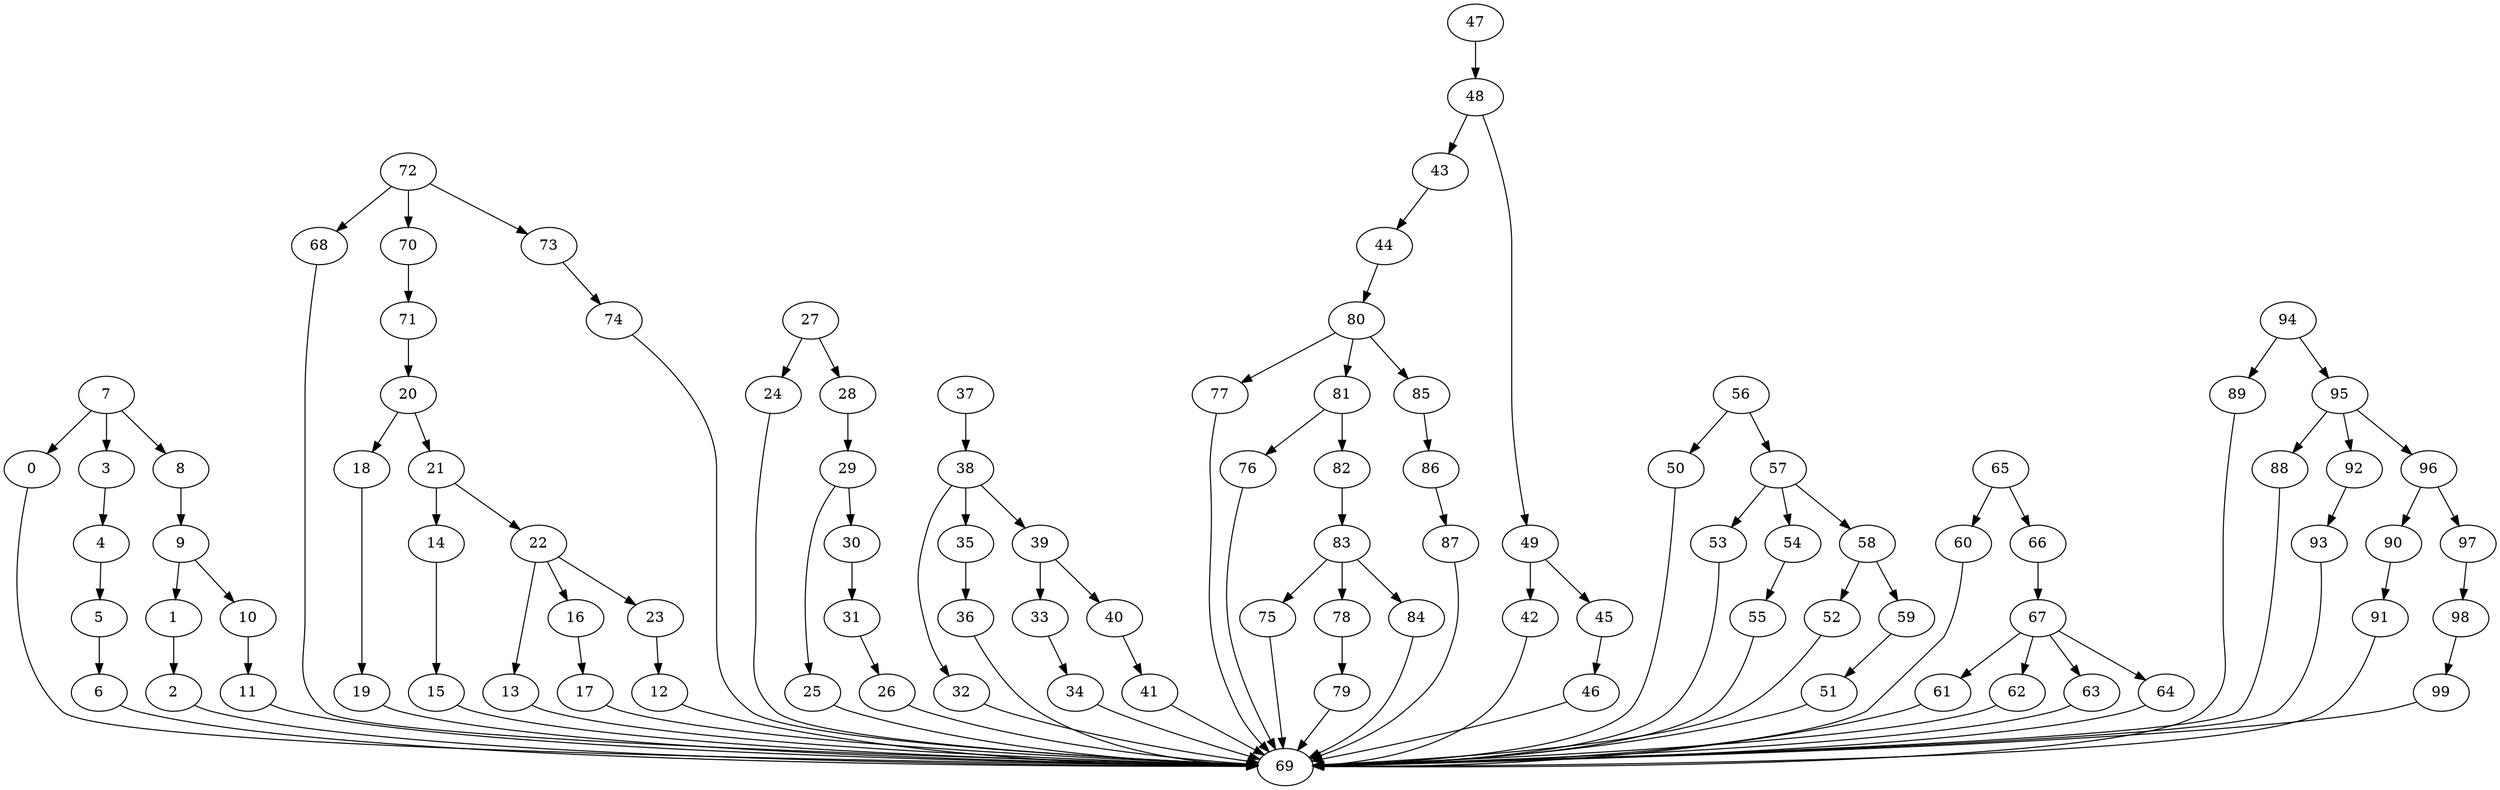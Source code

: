 strict digraph  {
0 [exec=122];
1 [exec=85];
2 [exec=74];
3 [exec=114];
4 [exec=186];
5 [exec=87];
6 [exec=129];
7 [exec=75];
8 [exec=68];
9 [exec=134];
10 [exec=170];
11 [exec=193];
12 [exec=102];
13 [exec=191];
14 [exec=172];
15 [exec=163];
16 [exec=183];
17 [exec=116];
18 [exec=65];
19 [exec=190];
20 [exec=53];
21 [exec=73];
22 [exec=152];
23 [exec=50];
24 [exec=86];
25 [exec=189];
26 [exec=164];
27 [exec=73];
28 [exec=70];
29 [exec=131];
30 [exec=180];
31 [exec=175];
32 [exec=188];
33 [exec=102];
34 [exec=190];
35 [exec=200];
36 [exec=123];
37 [exec=163];
38 [exec=73];
39 [exec=148];
40 [exec=131];
41 [exec=197];
42 [exec=171];
43 [exec=67];
44 [exec=72];
45 [exec=83];
46 [exec=88];
47 [exec=59];
48 [exec=70];
49 [exec=188];
50 [exec=105];
51 [exec=200];
52 [exec=157];
53 [exec=198];
54 [exec=120];
55 [exec=165];
56 [exec=176];
57 [exec=141];
58 [exec=71];
59 [exec=133];
60 [exec=145];
61 [exec=93];
62 [exec=135];
63 [exec=159];
64 [exec=65];
65 [exec=75];
66 [exec=87];
67 [exec=106];
68 [exec=98];
69 [exec=197];
70 [exec=80];
71 [exec=150];
72 [exec=73];
73 [exec=144];
74 [exec=79];
75 [exec=172];
76 [exec=103];
77 [exec=65];
78 [exec=55];
79 [exec=189];
80 [exec=158];
81 [exec=75];
82 [exec=116];
83 [exec=67];
84 [exec=106];
85 [exec=68];
86 [exec=127];
87 [exec=139];
88 [exec=101];
89 [exec=116];
90 [exec=141];
91 [exec=170];
92 [exec=195];
93 [exec=93];
94 [exec=102];
95 [exec=64];
96 [exec=90];
97 [exec=91];
98 [exec=137];
99 [exec=185];
0 -> 69  [comm=5];
1 -> 2  [comm=6];
2 -> 69  [comm=6];
3 -> 4  [comm=11];
4 -> 5  [comm=13];
5 -> 6  [comm=15];
6 -> 69  [comm=16];
7 -> 8  [comm=6];
7 -> 0  [comm=20];
7 -> 3  [comm=19];
8 -> 9  [comm=18];
9 -> 10  [comm=16];
9 -> 1  [comm=10];
10 -> 11  [comm=11];
11 -> 69  [comm=17];
12 -> 69  [comm=14];
13 -> 69  [comm=5];
14 -> 15  [comm=9];
15 -> 69  [comm=9];
16 -> 17  [comm=13];
17 -> 69  [comm=15];
18 -> 19  [comm=15];
19 -> 69  [comm=16];
20 -> 21  [comm=7];
20 -> 18  [comm=15];
21 -> 22  [comm=6];
21 -> 14  [comm=6];
22 -> 23  [comm=13];
22 -> 13  [comm=10];
22 -> 16  [comm=9];
23 -> 12  [comm=14];
24 -> 69  [comm=16];
25 -> 69  [comm=17];
26 -> 69  [comm=9];
27 -> 28  [comm=14];
27 -> 24  [comm=8];
28 -> 29  [comm=20];
29 -> 30  [comm=12];
29 -> 25  [comm=6];
30 -> 31  [comm=14];
31 -> 26  [comm=10];
32 -> 69  [comm=7];
33 -> 34  [comm=14];
34 -> 69  [comm=17];
35 -> 36  [comm=15];
36 -> 69  [comm=14];
37 -> 38  [comm=18];
38 -> 39  [comm=8];
38 -> 32  [comm=8];
38 -> 35  [comm=20];
39 -> 40  [comm=20];
39 -> 33  [comm=15];
40 -> 41  [comm=15];
41 -> 69  [comm=8];
42 -> 69  [comm=20];
43 -> 44  [comm=8];
44 -> 80  [comm=20];
45 -> 46  [comm=18];
46 -> 69  [comm=6];
47 -> 48  [comm=14];
48 -> 49  [comm=15];
48 -> 43  [comm=9];
49 -> 42  [comm=10];
49 -> 45  [comm=17];
50 -> 69  [comm=7];
51 -> 69  [comm=7];
52 -> 69  [comm=7];
53 -> 69  [comm=11];
54 -> 55  [comm=12];
55 -> 69  [comm=6];
56 -> 57  [comm=17];
56 -> 50  [comm=5];
57 -> 58  [comm=8];
57 -> 53  [comm=17];
57 -> 54  [comm=14];
58 -> 59  [comm=19];
58 -> 52  [comm=20];
59 -> 51  [comm=11];
60 -> 69  [comm=18];
61 -> 69  [comm=7];
62 -> 69  [comm=16];
63 -> 69  [comm=12];
64 -> 69  [comm=13];
65 -> 66  [comm=10];
65 -> 60  [comm=18];
66 -> 67  [comm=11];
67 -> 61  [comm=16];
67 -> 62  [comm=8];
67 -> 63  [comm=7];
67 -> 64  [comm=5];
68 -> 69  [comm=19];
70 -> 71  [comm=11];
71 -> 20  [comm=8];
72 -> 73  [comm=20];
72 -> 68  [comm=17];
72 -> 70  [comm=13];
73 -> 74  [comm=11];
74 -> 69  [comm=6];
75 -> 69  [comm=11];
76 -> 69  [comm=9];
77 -> 69  [comm=8];
78 -> 79  [comm=11];
79 -> 69  [comm=19];
80 -> 81  [comm=17];
80 -> 77  [comm=16];
80 -> 85  [comm=9];
81 -> 82  [comm=8];
81 -> 76  [comm=20];
82 -> 83  [comm=9];
83 -> 84  [comm=17];
83 -> 75  [comm=18];
83 -> 78  [comm=20];
84 -> 69  [comm=15];
85 -> 86  [comm=20];
86 -> 87  [comm=20];
87 -> 69  [comm=11];
88 -> 69  [comm=12];
89 -> 69  [comm=5];
90 -> 91  [comm=15];
91 -> 69  [comm=15];
92 -> 93  [comm=15];
93 -> 69  [comm=6];
94 -> 95  [comm=9];
94 -> 89  [comm=13];
95 -> 96  [comm=9];
95 -> 88  [comm=17];
95 -> 92  [comm=14];
96 -> 90  [comm=20];
96 -> 97  [comm=7];
97 -> 98  [comm=7];
98 -> 99  [comm=6];
99 -> 69  [comm=7];
}
